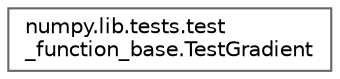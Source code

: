 digraph "Graphical Class Hierarchy"
{
 // LATEX_PDF_SIZE
  bgcolor="transparent";
  edge [fontname=Helvetica,fontsize=10,labelfontname=Helvetica,labelfontsize=10];
  node [fontname=Helvetica,fontsize=10,shape=box,height=0.2,width=0.4];
  rankdir="LR";
  Node0 [id="Node000000",label="numpy.lib.tests.test\l_function_base.TestGradient",height=0.2,width=0.4,color="grey40", fillcolor="white", style="filled",URL="$d2/dcc/classnumpy_1_1lib_1_1tests_1_1test__function__base_1_1TestGradient.html",tooltip=" "];
}
